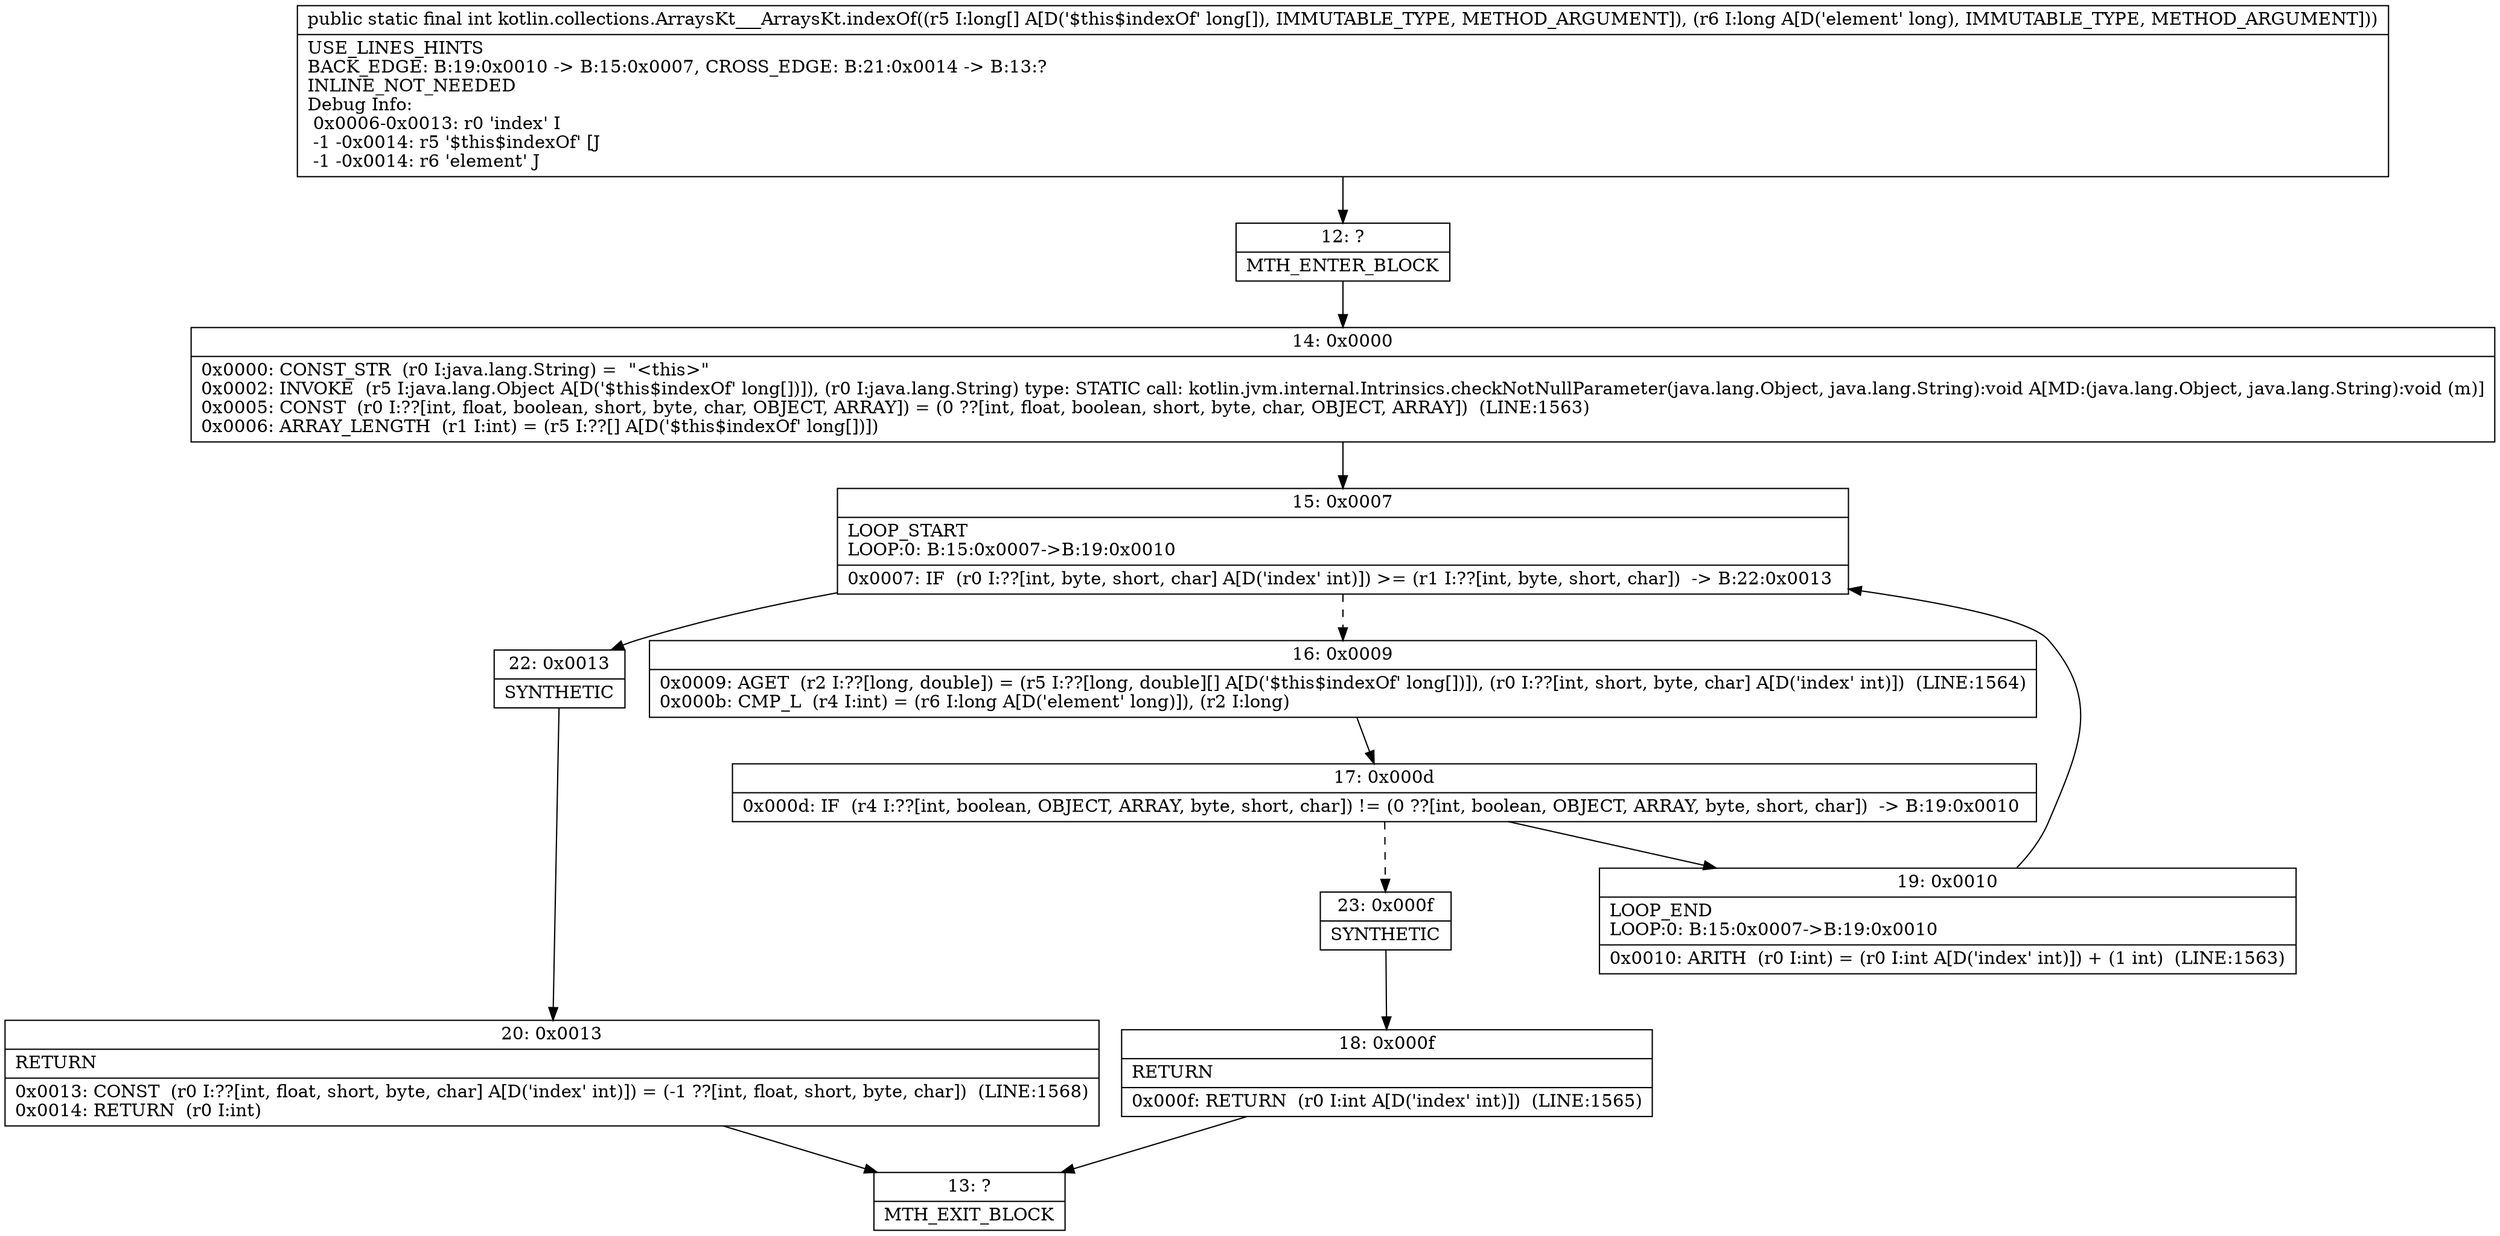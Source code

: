 digraph "CFG forkotlin.collections.ArraysKt___ArraysKt.indexOf([JJ)I" {
Node_12 [shape=record,label="{12\:\ ?|MTH_ENTER_BLOCK\l}"];
Node_14 [shape=record,label="{14\:\ 0x0000|0x0000: CONST_STR  (r0 I:java.lang.String) =  \"\<this\>\" \l0x0002: INVOKE  (r5 I:java.lang.Object A[D('$this$indexOf' long[])]), (r0 I:java.lang.String) type: STATIC call: kotlin.jvm.internal.Intrinsics.checkNotNullParameter(java.lang.Object, java.lang.String):void A[MD:(java.lang.Object, java.lang.String):void (m)]\l0x0005: CONST  (r0 I:??[int, float, boolean, short, byte, char, OBJECT, ARRAY]) = (0 ??[int, float, boolean, short, byte, char, OBJECT, ARRAY])  (LINE:1563)\l0x0006: ARRAY_LENGTH  (r1 I:int) = (r5 I:??[] A[D('$this$indexOf' long[])]) \l}"];
Node_15 [shape=record,label="{15\:\ 0x0007|LOOP_START\lLOOP:0: B:15:0x0007\-\>B:19:0x0010\l|0x0007: IF  (r0 I:??[int, byte, short, char] A[D('index' int)]) \>= (r1 I:??[int, byte, short, char])  \-\> B:22:0x0013 \l}"];
Node_16 [shape=record,label="{16\:\ 0x0009|0x0009: AGET  (r2 I:??[long, double]) = (r5 I:??[long, double][] A[D('$this$indexOf' long[])]), (r0 I:??[int, short, byte, char] A[D('index' int)])  (LINE:1564)\l0x000b: CMP_L  (r4 I:int) = (r6 I:long A[D('element' long)]), (r2 I:long) \l}"];
Node_17 [shape=record,label="{17\:\ 0x000d|0x000d: IF  (r4 I:??[int, boolean, OBJECT, ARRAY, byte, short, char]) != (0 ??[int, boolean, OBJECT, ARRAY, byte, short, char])  \-\> B:19:0x0010 \l}"];
Node_19 [shape=record,label="{19\:\ 0x0010|LOOP_END\lLOOP:0: B:15:0x0007\-\>B:19:0x0010\l|0x0010: ARITH  (r0 I:int) = (r0 I:int A[D('index' int)]) + (1 int)  (LINE:1563)\l}"];
Node_23 [shape=record,label="{23\:\ 0x000f|SYNTHETIC\l}"];
Node_18 [shape=record,label="{18\:\ 0x000f|RETURN\l|0x000f: RETURN  (r0 I:int A[D('index' int)])  (LINE:1565)\l}"];
Node_13 [shape=record,label="{13\:\ ?|MTH_EXIT_BLOCK\l}"];
Node_22 [shape=record,label="{22\:\ 0x0013|SYNTHETIC\l}"];
Node_20 [shape=record,label="{20\:\ 0x0013|RETURN\l|0x0013: CONST  (r0 I:??[int, float, short, byte, char] A[D('index' int)]) = (\-1 ??[int, float, short, byte, char])  (LINE:1568)\l0x0014: RETURN  (r0 I:int) \l}"];
MethodNode[shape=record,label="{public static final int kotlin.collections.ArraysKt___ArraysKt.indexOf((r5 I:long[] A[D('$this$indexOf' long[]), IMMUTABLE_TYPE, METHOD_ARGUMENT]), (r6 I:long A[D('element' long), IMMUTABLE_TYPE, METHOD_ARGUMENT]))  | USE_LINES_HINTS\lBACK_EDGE: B:19:0x0010 \-\> B:15:0x0007, CROSS_EDGE: B:21:0x0014 \-\> B:13:?\lINLINE_NOT_NEEDED\lDebug Info:\l  0x0006\-0x0013: r0 'index' I\l  \-1 \-0x0014: r5 '$this$indexOf' [J\l  \-1 \-0x0014: r6 'element' J\l}"];
MethodNode -> Node_12;Node_12 -> Node_14;
Node_14 -> Node_15;
Node_15 -> Node_16[style=dashed];
Node_15 -> Node_22;
Node_16 -> Node_17;
Node_17 -> Node_19;
Node_17 -> Node_23[style=dashed];
Node_19 -> Node_15;
Node_23 -> Node_18;
Node_18 -> Node_13;
Node_22 -> Node_20;
Node_20 -> Node_13;
}


